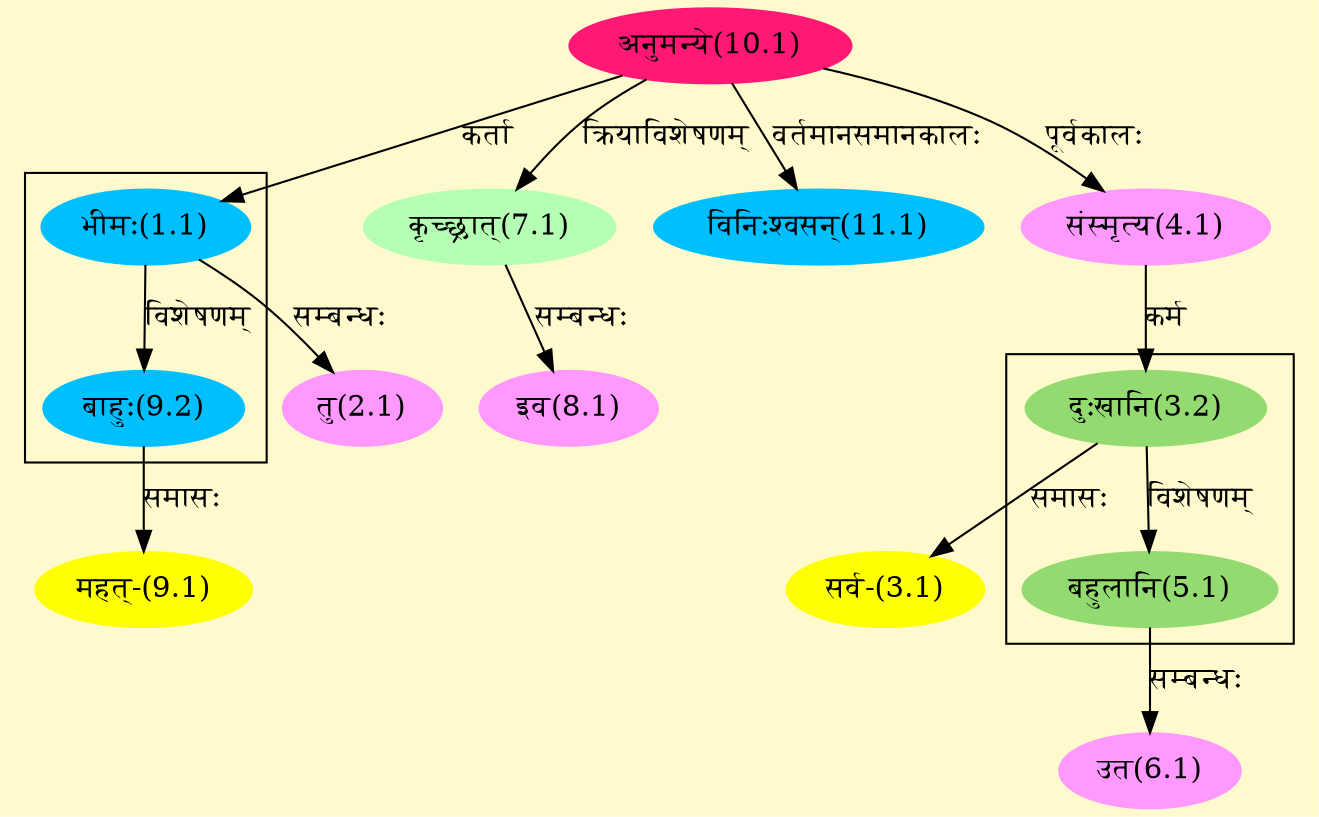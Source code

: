 digraph G{
rankdir=BT;
 compound=true;
 bgcolor="lemonchiffon1";

subgraph cluster_1{
Node5_1 [style=filled, color="#93DB70" label = "बहुलानि(5.1)"]
Node3_2 [style=filled, color="#93DB70" label = "दुःखानि(3.2)"]

}

subgraph cluster_2{
Node9_2 [style=filled, color="#00BFFF" label = "बाहुः(9.2)"]
Node1_1 [style=filled, color="#00BFFF" label = "भीमः(1.1)"]

}
Node1_1 [style=filled, color="#00BFFF" label = "भीमः(1.1)"]
Node10_1 [style=filled, color="#FF1975" label = "अनुमन्ये(10.1)"]
Node2_1 [style=filled, color="#FF99FF" label = "तु(2.1)"]
Node3_1 [style=filled, color="#FFFF00" label = "सर्व-(3.1)"]
Node3_2 [style=filled, color="#93DB70" label = "दुःखानि(3.2)"]
Node4_1 [style=filled, color="#FF99FF" label = "संस्मृत्य(4.1)"]
Node6_1 [style=filled, color="#FF99FF" label = "उत(6.1)"]
Node5_1 [style=filled, color="#93DB70" label = "बहुलानि(5.1)"]
Node7_1 [style=filled, color="#B4FFB4" label = "कृच्छ्रात्(7.1)"]
Node8_1 [style=filled, color="#FF99FF" label = "इव(8.1)"]
Node9_1 [style=filled, color="#FFFF00" label = "महत्-(9.1)"]
Node9_2 [style=filled, color="#00BFFF" label = "बाहुः(9.2)"]
Node11_1 [style=filled, color="#00BFFF" label = "विनिःश्वसन्(11.1)"]
/* Start of Relations section */

Node1_1 -> Node10_1 [  label="कर्ता"  dir="back" ]
Node2_1 -> Node1_1 [  label="सम्बन्धः"  dir="back" ]
Node3_1 -> Node3_2 [  label="समासः"  dir="back" ]
Node3_2 -> Node4_1 [  label="कर्म"  dir="back" ]
Node4_1 -> Node10_1 [  label="पूर्वकालः"  dir="back" ]
Node5_1 -> Node3_2 [  label="विशेषणम्"  dir="back" ]
Node6_1 -> Node5_1 [  label="सम्बन्धः"  dir="back" ]
Node7_1 -> Node10_1 [  label="क्रियाविशेषणम्"  dir="back" ]
Node8_1 -> Node7_1 [  label="सम्बन्धः"  dir="back" ]
Node9_1 -> Node9_2 [  label="समासः"  dir="back" ]
Node9_2 -> Node1_1 [  label="विशेषणम्"  dir="back" ]
Node11_1 -> Node10_1 [  label="वर्तमानसमानकालः"  dir="back" ]
}
